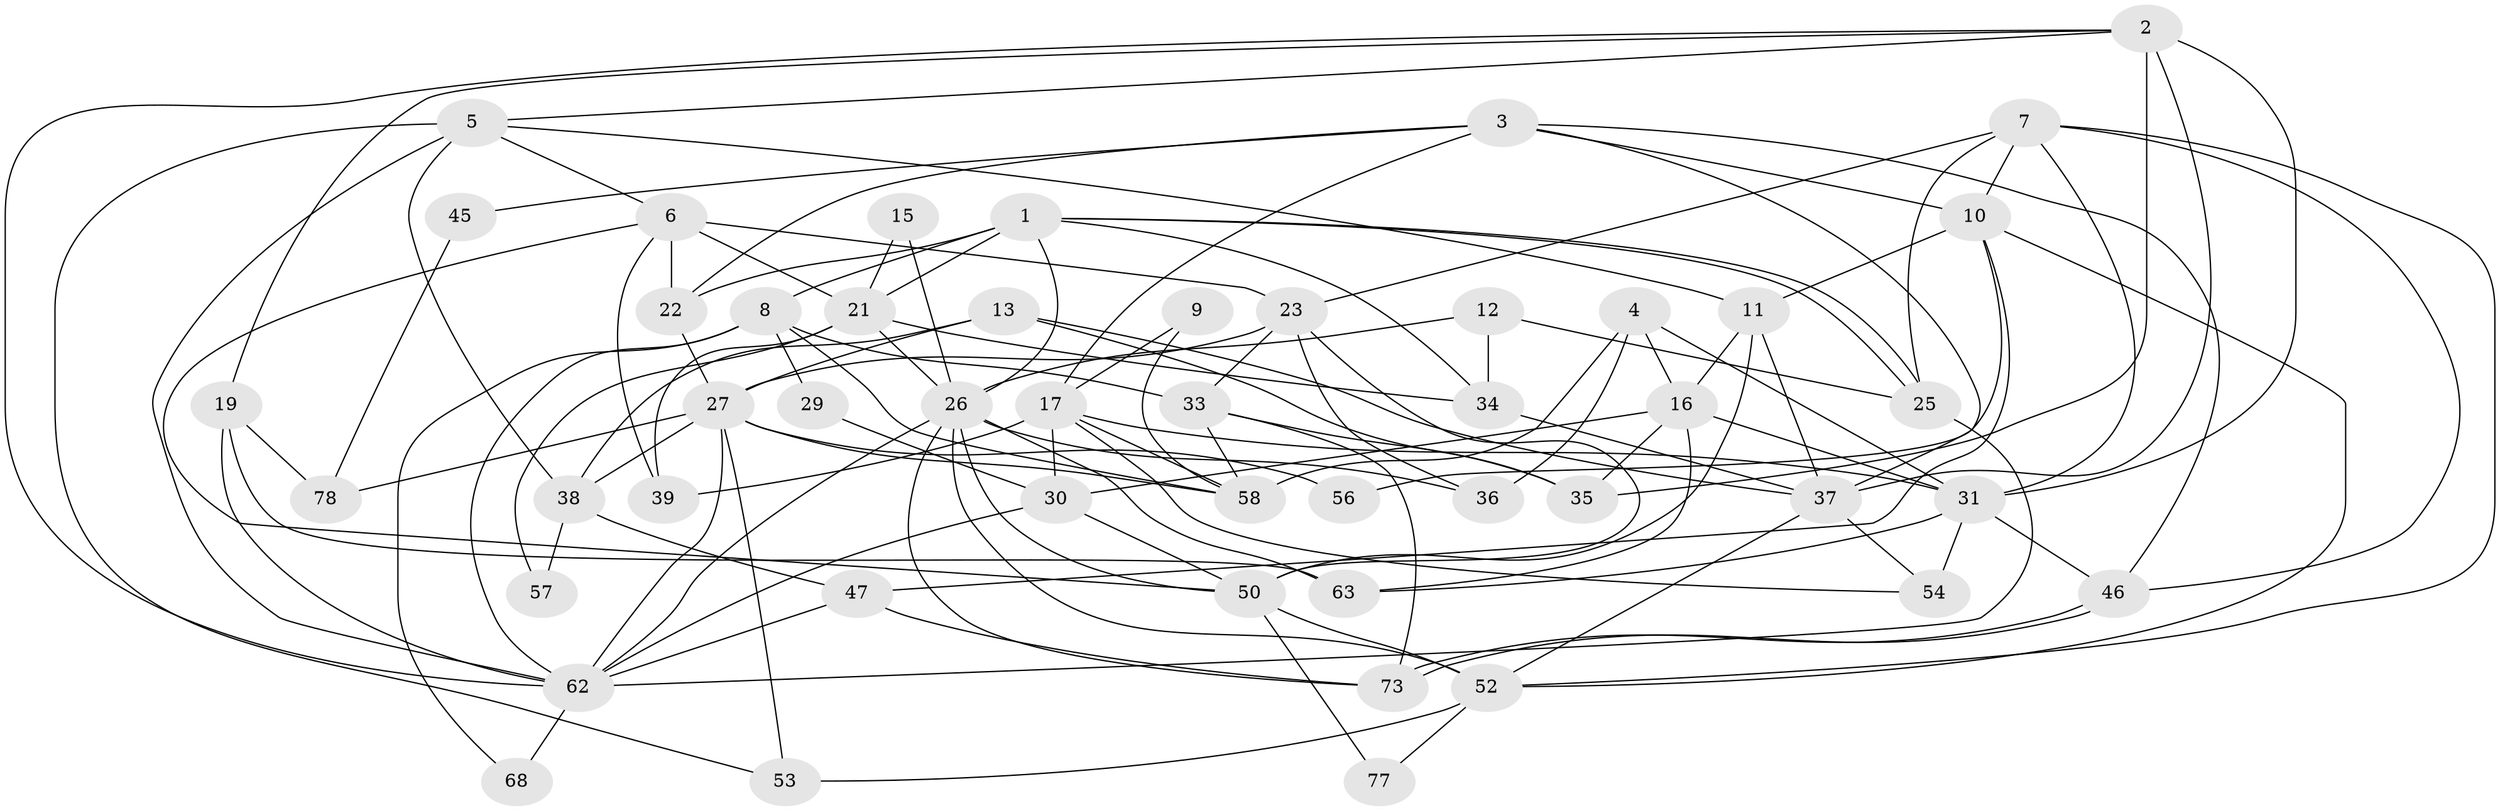 // original degree distribution, {6: 0.125, 5: 0.1625, 3: 0.3, 4: 0.225, 2: 0.1375, 7: 0.0375, 8: 0.0125}
// Generated by graph-tools (version 1.1) at 2025/42/03/06/25 10:42:01]
// undirected, 49 vertices, 120 edges
graph export_dot {
graph [start="1"]
  node [color=gray90,style=filled];
  1 [super="+43"];
  2 [super="+49"];
  3 [super="+20"];
  4 [super="+74"];
  5 [super="+55"];
  6 [super="+70"];
  7 [super="+76"];
  8 [super="+32"];
  9;
  10 [super="+14"];
  11 [super="+18"];
  12 [super="+28"];
  13 [super="+69"];
  15;
  16 [super="+24"];
  17 [super="+41"];
  19 [super="+44"];
  21 [super="+64"];
  22;
  23 [super="+72"];
  25;
  26 [super="+67"];
  27 [super="+61"];
  29;
  30;
  31 [super="+40"];
  33 [super="+48"];
  34;
  35 [super="+42"];
  36;
  37 [super="+66"];
  38 [super="+51"];
  39;
  45 [super="+80"];
  46;
  47 [super="+59"];
  50 [super="+60"];
  52 [super="+65"];
  53;
  54;
  56;
  57;
  58 [super="+71"];
  62 [super="+79"];
  63 [super="+75"];
  68;
  73;
  77;
  78;
  1 -- 34;
  1 -- 25;
  1 -- 25;
  1 -- 21 [weight=2];
  1 -- 26;
  1 -- 22;
  1 -- 8;
  2 -- 62;
  2 -- 37 [weight=2];
  2 -- 5;
  2 -- 19;
  2 -- 31;
  2 -- 35;
  3 -- 46;
  3 -- 10;
  3 -- 17;
  3 -- 37;
  3 -- 22;
  3 -- 45;
  4 -- 58;
  4 -- 31;
  4 -- 36;
  4 -- 16;
  5 -- 53;
  5 -- 38;
  5 -- 11;
  5 -- 62;
  5 -- 6;
  6 -- 21 [weight=2];
  6 -- 50;
  6 -- 23;
  6 -- 39;
  6 -- 22;
  7 -- 23;
  7 -- 10;
  7 -- 52;
  7 -- 25;
  7 -- 46;
  7 -- 31;
  8 -- 33;
  8 -- 62;
  8 -- 68;
  8 -- 58;
  8 -- 29;
  9 -- 58;
  9 -- 17;
  10 -- 11;
  10 -- 56;
  10 -- 52;
  10 -- 47;
  11 -- 37;
  11 -- 50;
  11 -- 16;
  12 -- 25;
  12 -- 34 [weight=2];
  12 -- 26;
  13 -- 35;
  13 -- 38;
  13 -- 37;
  13 -- 27;
  15 -- 26;
  15 -- 21;
  16 -- 31;
  16 -- 35;
  16 -- 30;
  16 -- 63 [weight=2];
  17 -- 30;
  17 -- 39;
  17 -- 58 [weight=2];
  17 -- 54;
  17 -- 31;
  19 -- 62;
  19 -- 78;
  19 -- 63;
  21 -- 34;
  21 -- 39;
  21 -- 57;
  21 -- 26;
  22 -- 27;
  23 -- 50;
  23 -- 33;
  23 -- 36;
  23 -- 27;
  25 -- 62;
  26 -- 73;
  26 -- 62;
  26 -- 63;
  26 -- 50;
  26 -- 36;
  26 -- 52;
  27 -- 53;
  27 -- 56;
  27 -- 58;
  27 -- 38;
  27 -- 62;
  27 -- 78;
  29 -- 30;
  30 -- 62;
  30 -- 50;
  31 -- 54 [weight=2];
  31 -- 63;
  31 -- 46;
  33 -- 73;
  33 -- 58 [weight=2];
  33 -- 35;
  34 -- 37;
  37 -- 52;
  37 -- 54;
  38 -- 57;
  38 -- 47;
  45 -- 78;
  46 -- 73;
  46 -- 73;
  47 -- 62;
  47 -- 73;
  50 -- 52;
  50 -- 77;
  52 -- 53;
  52 -- 77;
  62 -- 68;
}
